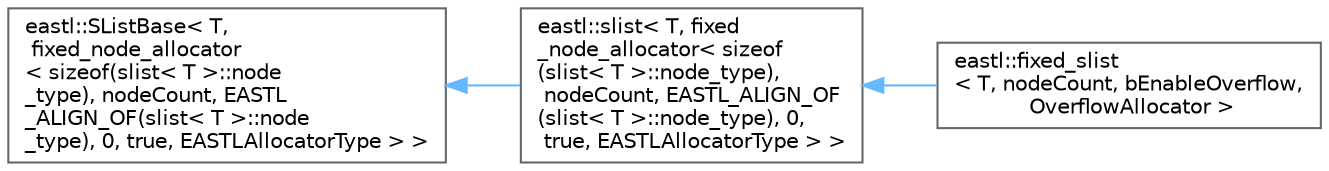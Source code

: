 digraph "类继承关系图"
{
 // LATEX_PDF_SIZE
  bgcolor="transparent";
  edge [fontname=Helvetica,fontsize=10,labelfontname=Helvetica,labelfontsize=10];
  node [fontname=Helvetica,fontsize=10,shape=box,height=0.2,width=0.4];
  rankdir="LR";
  Node0 [id="Node000000",label="eastl::SListBase\< T,\l fixed_node_allocator\l\< sizeof(slist\< T \>::node\l_type), nodeCount, EASTL\l_ALIGN_OF(slist\< T \>::node\l_type), 0, true, EASTLAllocatorType \> \>",height=0.2,width=0.4,color="grey40", fillcolor="white", style="filled",URL="$structeastl_1_1_s_list_base.html",tooltip=" "];
  Node0 -> Node1 [id="edge3691_Node000000_Node000001",dir="back",color="steelblue1",style="solid",tooltip=" "];
  Node1 [id="Node000001",label="eastl::slist\< T, fixed\l_node_allocator\< sizeof\l(slist\< T \>::node_type),\l nodeCount, EASTL_ALIGN_OF\l(slist\< T \>::node_type), 0,\l true, EASTLAllocatorType \> \>",height=0.2,width=0.4,color="grey40", fillcolor="white", style="filled",URL="$classeastl_1_1slist.html",tooltip=" "];
  Node1 -> Node2 [id="edge3692_Node000001_Node000002",dir="back",color="steelblue1",style="solid",tooltip=" "];
  Node2 [id="Node000002",label="eastl::fixed_slist\l\< T, nodeCount, bEnableOverflow,\l OverflowAllocator \>",height=0.2,width=0.4,color="grey40", fillcolor="white", style="filled",URL="$classeastl_1_1fixed__slist.html",tooltip=" "];
}
